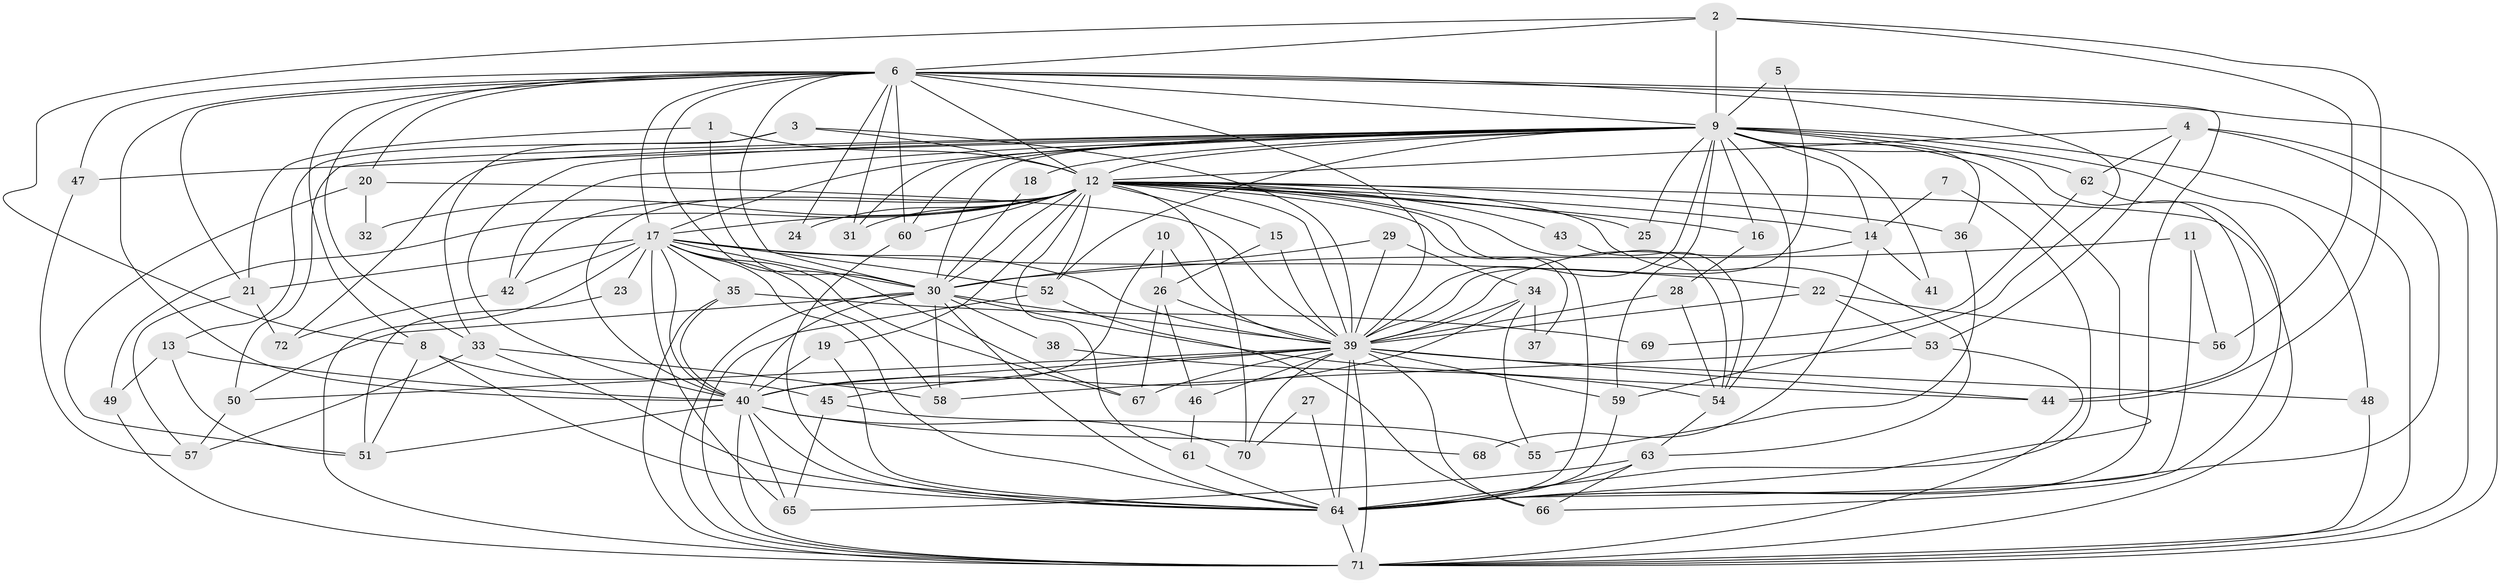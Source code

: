 // original degree distribution, {36: 0.006993006993006993, 33: 0.006993006993006993, 41: 0.006993006993006993, 20: 0.013986013986013986, 16: 0.006993006993006993, 18: 0.013986013986013986, 21: 0.006993006993006993, 24: 0.006993006993006993, 3: 0.23076923076923078, 5: 0.07692307692307693, 7: 0.006993006993006993, 4: 0.11888111888111888, 6: 0.006993006993006993, 2: 0.48951048951048953}
// Generated by graph-tools (version 1.1) at 2025/01/03/09/25 03:01:23]
// undirected, 72 vertices, 204 edges
graph export_dot {
graph [start="1"]
  node [color=gray90,style=filled];
  1;
  2;
  3;
  4;
  5;
  6;
  7;
  8;
  9;
  10;
  11;
  12;
  13;
  14;
  15;
  16;
  17;
  18;
  19;
  20;
  21;
  22;
  23;
  24;
  25;
  26;
  27;
  28;
  29;
  30;
  31;
  32;
  33;
  34;
  35;
  36;
  37;
  38;
  39;
  40;
  41;
  42;
  43;
  44;
  45;
  46;
  47;
  48;
  49;
  50;
  51;
  52;
  53;
  54;
  55;
  56;
  57;
  58;
  59;
  60;
  61;
  62;
  63;
  64;
  65;
  66;
  67;
  68;
  69;
  70;
  71;
  72;
  1 -- 12 [weight=1.0];
  1 -- 21 [weight=1.0];
  1 -- 30 [weight=1.0];
  2 -- 6 [weight=1.0];
  2 -- 8 [weight=1.0];
  2 -- 9 [weight=1.0];
  2 -- 44 [weight=1.0];
  2 -- 56 [weight=1.0];
  3 -- 12 [weight=1.0];
  3 -- 13 [weight=1.0];
  3 -- 33 [weight=1.0];
  3 -- 39 [weight=1.0];
  4 -- 12 [weight=1.0];
  4 -- 53 [weight=1.0];
  4 -- 62 [weight=1.0];
  4 -- 64 [weight=1.0];
  4 -- 71 [weight=1.0];
  5 -- 9 [weight=1.0];
  5 -- 39 [weight=1.0];
  6 -- 8 [weight=1.0];
  6 -- 9 [weight=1.0];
  6 -- 12 [weight=3.0];
  6 -- 17 [weight=1.0];
  6 -- 20 [weight=1.0];
  6 -- 21 [weight=1.0];
  6 -- 24 [weight=1.0];
  6 -- 30 [weight=1.0];
  6 -- 31 [weight=1.0];
  6 -- 33 [weight=1.0];
  6 -- 39 [weight=2.0];
  6 -- 40 [weight=2.0];
  6 -- 47 [weight=1.0];
  6 -- 59 [weight=1.0];
  6 -- 60 [weight=1.0];
  6 -- 64 [weight=2.0];
  6 -- 67 [weight=1.0];
  6 -- 71 [weight=1.0];
  7 -- 14 [weight=1.0];
  7 -- 64 [weight=1.0];
  8 -- 45 [weight=1.0];
  8 -- 51 [weight=1.0];
  8 -- 64 [weight=1.0];
  9 -- 12 [weight=1.0];
  9 -- 14 [weight=1.0];
  9 -- 16 [weight=1.0];
  9 -- 17 [weight=1.0];
  9 -- 18 [weight=1.0];
  9 -- 25 [weight=1.0];
  9 -- 30 [weight=1.0];
  9 -- 31 [weight=1.0];
  9 -- 36 [weight=1.0];
  9 -- 39 [weight=1.0];
  9 -- 40 [weight=1.0];
  9 -- 41 [weight=1.0];
  9 -- 42 [weight=1.0];
  9 -- 44 [weight=1.0];
  9 -- 47 [weight=1.0];
  9 -- 48 [weight=1.0];
  9 -- 50 [weight=1.0];
  9 -- 52 [weight=1.0];
  9 -- 54 [weight=2.0];
  9 -- 59 [weight=1.0];
  9 -- 60 [weight=1.0];
  9 -- 62 [weight=1.0];
  9 -- 64 [weight=4.0];
  9 -- 71 [weight=1.0];
  9 -- 72 [weight=1.0];
  10 -- 26 [weight=1.0];
  10 -- 39 [weight=1.0];
  10 -- 40 [weight=2.0];
  11 -- 30 [weight=1.0];
  11 -- 56 [weight=1.0];
  11 -- 64 [weight=2.0];
  12 -- 14 [weight=2.0];
  12 -- 15 [weight=1.0];
  12 -- 16 [weight=1.0];
  12 -- 17 [weight=1.0];
  12 -- 19 [weight=1.0];
  12 -- 24 [weight=1.0];
  12 -- 25 [weight=1.0];
  12 -- 30 [weight=1.0];
  12 -- 31 [weight=1.0];
  12 -- 32 [weight=1.0];
  12 -- 36 [weight=1.0];
  12 -- 37 [weight=1.0];
  12 -- 39 [weight=1.0];
  12 -- 40 [weight=2.0];
  12 -- 42 [weight=1.0];
  12 -- 43 [weight=2.0];
  12 -- 49 [weight=1.0];
  12 -- 52 [weight=1.0];
  12 -- 54 [weight=1.0];
  12 -- 60 [weight=1.0];
  12 -- 61 [weight=1.0];
  12 -- 63 [weight=1.0];
  12 -- 64 [weight=2.0];
  12 -- 70 [weight=2.0];
  12 -- 71 [weight=2.0];
  13 -- 40 [weight=1.0];
  13 -- 49 [weight=1.0];
  13 -- 51 [weight=1.0];
  14 -- 39 [weight=1.0];
  14 -- 41 [weight=1.0];
  14 -- 68 [weight=1.0];
  15 -- 26 [weight=1.0];
  15 -- 39 [weight=1.0];
  16 -- 28 [weight=1.0];
  17 -- 21 [weight=1.0];
  17 -- 22 [weight=1.0];
  17 -- 23 [weight=1.0];
  17 -- 30 [weight=2.0];
  17 -- 35 [weight=1.0];
  17 -- 39 [weight=2.0];
  17 -- 40 [weight=1.0];
  17 -- 42 [weight=1.0];
  17 -- 52 [weight=1.0];
  17 -- 58 [weight=1.0];
  17 -- 64 [weight=2.0];
  17 -- 65 [weight=1.0];
  17 -- 67 [weight=1.0];
  17 -- 71 [weight=1.0];
  18 -- 30 [weight=1.0];
  19 -- 40 [weight=1.0];
  19 -- 64 [weight=1.0];
  20 -- 32 [weight=2.0];
  20 -- 39 [weight=1.0];
  20 -- 51 [weight=1.0];
  21 -- 57 [weight=1.0];
  21 -- 72 [weight=1.0];
  22 -- 39 [weight=1.0];
  22 -- 53 [weight=1.0];
  22 -- 56 [weight=1.0];
  23 -- 51 [weight=1.0];
  26 -- 39 [weight=1.0];
  26 -- 46 [weight=1.0];
  26 -- 67 [weight=1.0];
  27 -- 64 [weight=1.0];
  27 -- 70 [weight=1.0];
  28 -- 39 [weight=1.0];
  28 -- 54 [weight=1.0];
  29 -- 30 [weight=1.0];
  29 -- 34 [weight=1.0];
  29 -- 39 [weight=1.0];
  30 -- 38 [weight=1.0];
  30 -- 39 [weight=1.0];
  30 -- 40 [weight=1.0];
  30 -- 44 [weight=1.0];
  30 -- 50 [weight=1.0];
  30 -- 58 [weight=1.0];
  30 -- 64 [weight=2.0];
  30 -- 71 [weight=1.0];
  33 -- 57 [weight=1.0];
  33 -- 58 [weight=1.0];
  33 -- 64 [weight=1.0];
  34 -- 37 [weight=1.0];
  34 -- 39 [weight=1.0];
  34 -- 40 [weight=1.0];
  34 -- 55 [weight=1.0];
  35 -- 40 [weight=1.0];
  35 -- 69 [weight=1.0];
  35 -- 71 [weight=1.0];
  36 -- 55 [weight=1.0];
  38 -- 54 [weight=1.0];
  39 -- 40 [weight=1.0];
  39 -- 44 [weight=1.0];
  39 -- 45 [weight=1.0];
  39 -- 46 [weight=2.0];
  39 -- 48 [weight=1.0];
  39 -- 50 [weight=1.0];
  39 -- 59 [weight=1.0];
  39 -- 64 [weight=4.0];
  39 -- 66 [weight=1.0];
  39 -- 67 [weight=1.0];
  39 -- 70 [weight=1.0];
  39 -- 71 [weight=2.0];
  40 -- 51 [weight=1.0];
  40 -- 64 [weight=2.0];
  40 -- 65 [weight=1.0];
  40 -- 68 [weight=1.0];
  40 -- 70 [weight=1.0];
  40 -- 71 [weight=1.0];
  42 -- 72 [weight=1.0];
  43 -- 54 [weight=1.0];
  45 -- 55 [weight=1.0];
  45 -- 65 [weight=1.0];
  46 -- 61 [weight=1.0];
  47 -- 57 [weight=1.0];
  48 -- 71 [weight=1.0];
  49 -- 71 [weight=1.0];
  50 -- 57 [weight=1.0];
  52 -- 66 [weight=1.0];
  52 -- 71 [weight=1.0];
  53 -- 58 [weight=1.0];
  53 -- 71 [weight=1.0];
  54 -- 63 [weight=1.0];
  59 -- 64 [weight=1.0];
  60 -- 64 [weight=1.0];
  61 -- 64 [weight=1.0];
  62 -- 66 [weight=1.0];
  62 -- 69 [weight=1.0];
  63 -- 64 [weight=1.0];
  63 -- 65 [weight=1.0];
  63 -- 66 [weight=1.0];
  64 -- 71 [weight=3.0];
}
